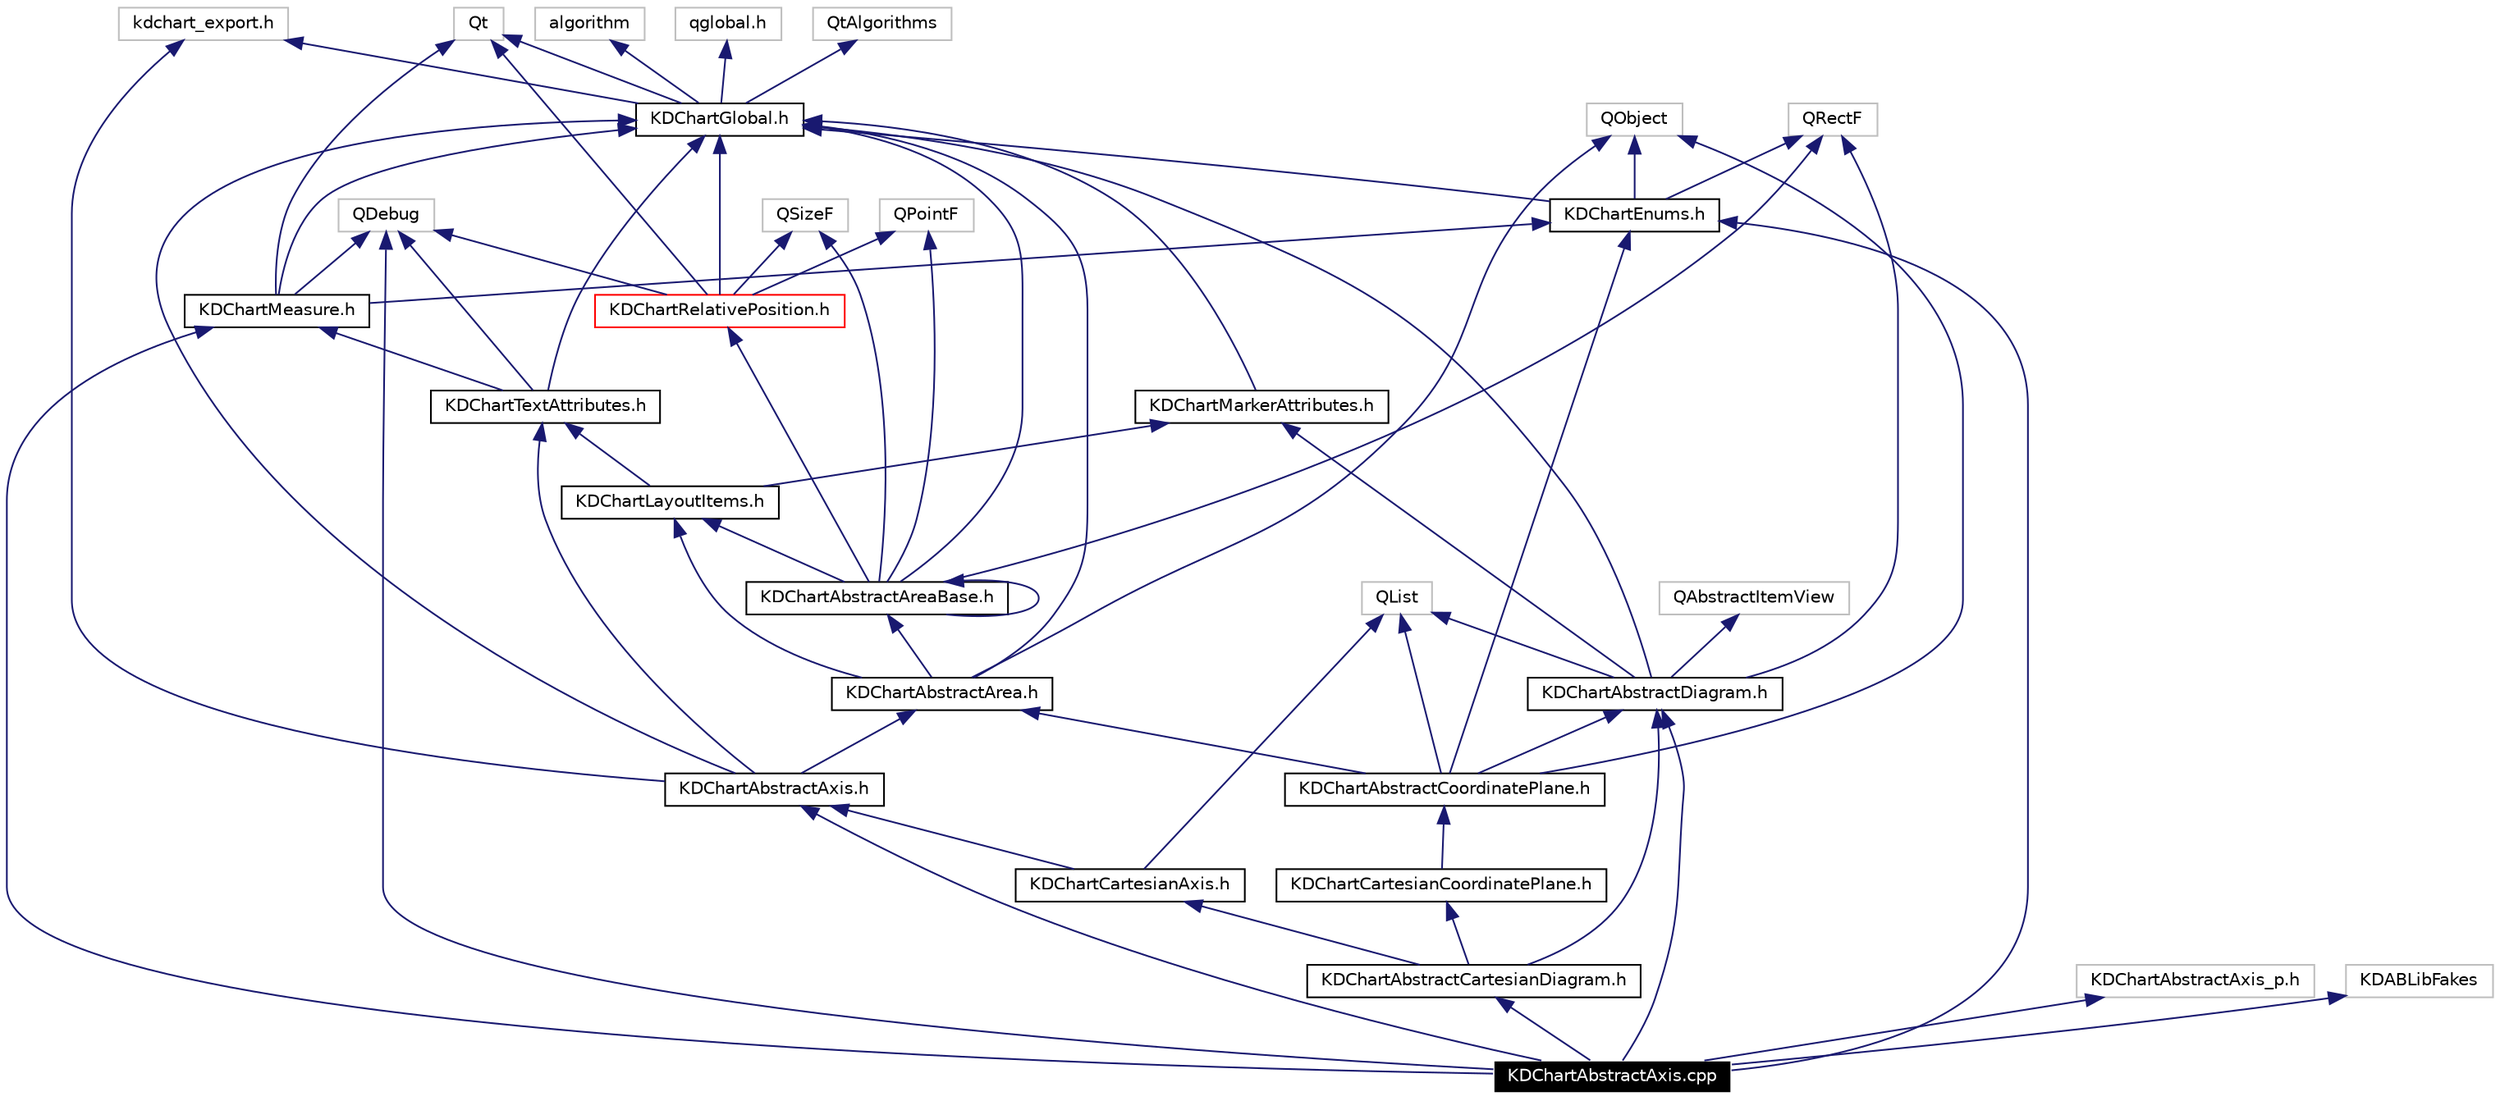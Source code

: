 digraph G
{
  edge [fontname="Helvetica",fontsize=10,labelfontname="Helvetica",labelfontsize=10];
  node [fontname="Helvetica",fontsize=10,shape=record];
  Node279 [label="KDChartAbstractAxis.cpp",height=0.2,width=0.4,color="white", fillcolor="black", style="filled" fontcolor="white"];
  Node280 -> Node279 [dir=back,color="midnightblue",fontsize=10,style="solid",fontname="Helvetica"];
  Node280 [label="QDebug",height=0.2,width=0.4,color="grey75"];
  Node281 -> Node279 [dir=back,color="midnightblue",fontsize=10,style="solid",fontname="Helvetica"];
  Node281 [label="KDChartAbstractAxis.h",height=0.2,width=0.4,color="black",URL="$_k_d_chart_abstract_axis_8h.html"];
  Node282 -> Node281 [dir=back,color="midnightblue",fontsize=10,style="solid",fontname="Helvetica"];
  Node282 [label="kdchart_export.h",height=0.2,width=0.4,color="grey75"];
  Node283 -> Node281 [dir=back,color="midnightblue",fontsize=10,style="solid",fontname="Helvetica"];
  Node283 [label="KDChartGlobal.h",height=0.2,width=0.4,color="black",URL="$_k_d_chart_global_8h.html"];
  Node284 -> Node283 [dir=back,color="midnightblue",fontsize=10,style="solid",fontname="Helvetica"];
  Node284 [label="qglobal.h",height=0.2,width=0.4,color="grey75"];
  Node282 -> Node283 [dir=back,color="midnightblue",fontsize=10,style="solid",fontname="Helvetica"];
  Node285 -> Node283 [dir=back,color="midnightblue",fontsize=10,style="solid",fontname="Helvetica"];
  Node285 [label="QtAlgorithms",height=0.2,width=0.4,color="grey75"];
  Node286 -> Node283 [dir=back,color="midnightblue",fontsize=10,style="solid",fontname="Helvetica"];
  Node286 [label="algorithm",height=0.2,width=0.4,color="grey75"];
  Node287 -> Node283 [dir=back,color="midnightblue",fontsize=10,style="solid",fontname="Helvetica"];
  Node287 [label="Qt",height=0.2,width=0.4,color="grey75"];
  Node288 -> Node281 [dir=back,color="midnightblue",fontsize=10,style="solid",fontname="Helvetica"];
  Node288 [label="KDChartAbstractArea.h",height=0.2,width=0.4,color="black",URL="$_k_d_chart_abstract_area_8h.html"];
  Node289 -> Node288 [dir=back,color="midnightblue",fontsize=10,style="solid",fontname="Helvetica"];
  Node289 [label="QObject",height=0.2,width=0.4,color="grey75"];
  Node283 -> Node288 [dir=back,color="midnightblue",fontsize=10,style="solid",fontname="Helvetica"];
  Node290 -> Node288 [dir=back,color="midnightblue",fontsize=10,style="solid",fontname="Helvetica"];
  Node290 [label="KDChartAbstractAreaBase.h",height=0.2,width=0.4,color="black",URL="$_k_d_chart_abstract_area_base_8h.html"];
  Node291 -> Node290 [dir=back,color="midnightblue",fontsize=10,style="solid",fontname="Helvetica"];
  Node291 [label="QPointF",height=0.2,width=0.4,color="grey75"];
  Node292 -> Node290 [dir=back,color="midnightblue",fontsize=10,style="solid",fontname="Helvetica"];
  Node292 [label="QSizeF",height=0.2,width=0.4,color="grey75"];
  Node293 -> Node290 [dir=back,color="midnightblue",fontsize=10,style="solid",fontname="Helvetica"];
  Node293 [label="QRectF",height=0.2,width=0.4,color="grey75"];
  Node283 -> Node290 [dir=back,color="midnightblue",fontsize=10,style="solid",fontname="Helvetica"];
  Node294 -> Node290 [dir=back,color="midnightblue",fontsize=10,style="solid",fontname="Helvetica"];
  Node294 [label="KDChartLayoutItems.h",height=0.2,width=0.4,color="black",URL="$_k_d_chart_layout_items_8h.html"];
  Node301 -> Node294 [dir=back,color="midnightblue",fontsize=10,style="solid",fontname="Helvetica"];
  Node301 [label="KDChartTextAttributes.h",height=0.2,width=0.4,color="black",URL="$_k_d_chart_text_attributes_8h.html"];
  Node280 -> Node301 [dir=back,color="midnightblue",fontsize=10,style="solid",fontname="Helvetica"];
  Node283 -> Node301 [dir=back,color="midnightblue",fontsize=10,style="solid",fontname="Helvetica"];
  Node303 -> Node301 [dir=back,color="midnightblue",fontsize=10,style="solid",fontname="Helvetica"];
  Node303 [label="KDChartMeasure.h",height=0.2,width=0.4,color="black",URL="$_k_d_chart_measure_8h.html"];
  Node280 -> Node303 [dir=back,color="midnightblue",fontsize=10,style="solid",fontname="Helvetica"];
  Node287 -> Node303 [dir=back,color="midnightblue",fontsize=10,style="solid",fontname="Helvetica"];
  Node283 -> Node303 [dir=back,color="midnightblue",fontsize=10,style="solid",fontname="Helvetica"];
  Node305 -> Node303 [dir=back,color="midnightblue",fontsize=10,style="solid",fontname="Helvetica"];
  Node305 [label="KDChartEnums.h",height=0.2,width=0.4,color="black",URL="$_k_d_chart_enums_8h.html"];
  Node283 -> Node305 [dir=back,color="midnightblue",fontsize=10,style="solid",fontname="Helvetica"];
  Node293 -> Node305 [dir=back,color="midnightblue",fontsize=10,style="solid",fontname="Helvetica"];
  Node289 -> Node305 [dir=back,color="midnightblue",fontsize=10,style="solid",fontname="Helvetica"];
  Node307 -> Node294 [dir=back,color="midnightblue",fontsize=10,style="solid",fontname="Helvetica"];
  Node307 [label="KDChartMarkerAttributes.h",height=0.2,width=0.4,color="black",URL="$_k_d_chart_marker_attributes_8h.html"];
  Node283 -> Node307 [dir=back,color="midnightblue",fontsize=10,style="solid",fontname="Helvetica"];
  Node308 -> Node290 [dir=back,color="midnightblue",fontsize=10,style="solid",fontname="Helvetica"];
  Node308 [label="KDChartRelativePosition.h",height=0.2,width=0.4,color="red",URL="$_k_d_chart_relative_position_8h.html"];
  Node280 -> Node308 [dir=back,color="midnightblue",fontsize=10,style="solid",fontname="Helvetica"];
  Node287 -> Node308 [dir=back,color="midnightblue",fontsize=10,style="solid",fontname="Helvetica"];
  Node291 -> Node308 [dir=back,color="midnightblue",fontsize=10,style="solid",fontname="Helvetica"];
  Node292 -> Node308 [dir=back,color="midnightblue",fontsize=10,style="solid",fontname="Helvetica"];
  Node283 -> Node308 [dir=back,color="midnightblue",fontsize=10,style="solid",fontname="Helvetica"];
  Node290 -> Node290 [dir=back,color="midnightblue",fontsize=10,style="solid",fontname="Helvetica"];
  Node294 -> Node288 [dir=back,color="midnightblue",fontsize=10,style="solid",fontname="Helvetica"];
  Node301 -> Node281 [dir=back,color="midnightblue",fontsize=10,style="solid",fontname="Helvetica"];
  Node309 -> Node279 [dir=back,color="midnightblue",fontsize=10,style="solid",fontname="Helvetica"];
  Node309 [label="KDChartAbstractAxis_p.h",height=0.2,width=0.4,color="grey75"];
  Node310 -> Node279 [dir=back,color="midnightblue",fontsize=10,style="solid",fontname="Helvetica"];
  Node310 [label="KDChartAbstractDiagram.h",height=0.2,width=0.4,color="black",URL="$_k_d_chart_abstract_diagram_8h.html"];
  Node311 -> Node310 [dir=back,color="midnightblue",fontsize=10,style="solid",fontname="Helvetica"];
  Node311 [label="QList",height=0.2,width=0.4,color="grey75"];
  Node293 -> Node310 [dir=back,color="midnightblue",fontsize=10,style="solid",fontname="Helvetica"];
  Node312 -> Node310 [dir=back,color="midnightblue",fontsize=10,style="solid",fontname="Helvetica"];
  Node312 [label="QAbstractItemView",height=0.2,width=0.4,color="grey75"];
  Node283 -> Node310 [dir=back,color="midnightblue",fontsize=10,style="solid",fontname="Helvetica"];
  Node307 -> Node310 [dir=back,color="midnightblue",fontsize=10,style="solid",fontname="Helvetica"];
  Node313 -> Node279 [dir=back,color="midnightblue",fontsize=10,style="solid",fontname="Helvetica"];
  Node313 [label="KDChartAbstractCartesianDiagram.h",height=0.2,width=0.4,color="black",URL="$_k_d_chart_abstract_cartesian_diagram_8h.html"];
  Node314 -> Node313 [dir=back,color="midnightblue",fontsize=10,style="solid",fontname="Helvetica"];
  Node314 [label="KDChartCartesianCoordinatePlane.h",height=0.2,width=0.4,color="black",URL="$_k_d_chart_cartesian_coordinate_plane_8h.html"];
  Node315 -> Node314 [dir=back,color="midnightblue",fontsize=10,style="solid",fontname="Helvetica"];
  Node315 [label="KDChartAbstractCoordinatePlane.h",height=0.2,width=0.4,color="black",URL="$_k_d_chart_abstract_coordinate_plane_8h.html"];
  Node289 -> Node315 [dir=back,color="midnightblue",fontsize=10,style="solid",fontname="Helvetica"];
  Node311 -> Node315 [dir=back,color="midnightblue",fontsize=10,style="solid",fontname="Helvetica"];
  Node288 -> Node315 [dir=back,color="midnightblue",fontsize=10,style="solid",fontname="Helvetica"];
  Node310 -> Node315 [dir=back,color="midnightblue",fontsize=10,style="solid",fontname="Helvetica"];
  Node305 -> Node315 [dir=back,color="midnightblue",fontsize=10,style="solid",fontname="Helvetica"];
  Node310 -> Node313 [dir=back,color="midnightblue",fontsize=10,style="solid",fontname="Helvetica"];
  Node316 -> Node313 [dir=back,color="midnightblue",fontsize=10,style="solid",fontname="Helvetica"];
  Node316 [label="KDChartCartesianAxis.h",height=0.2,width=0.4,color="black",URL="$_k_d_chart_cartesian_axis_8h.html"];
  Node311 -> Node316 [dir=back,color="midnightblue",fontsize=10,style="solid",fontname="Helvetica"];
  Node281 -> Node316 [dir=back,color="midnightblue",fontsize=10,style="solid",fontname="Helvetica"];
  Node305 -> Node279 [dir=back,color="midnightblue",fontsize=10,style="solid",fontname="Helvetica"];
  Node303 -> Node279 [dir=back,color="midnightblue",fontsize=10,style="solid",fontname="Helvetica"];
  Node317 -> Node279 [dir=back,color="midnightblue",fontsize=10,style="solid",fontname="Helvetica"];
  Node317 [label="KDABLibFakes",height=0.2,width=0.4,color="grey75"];
}

